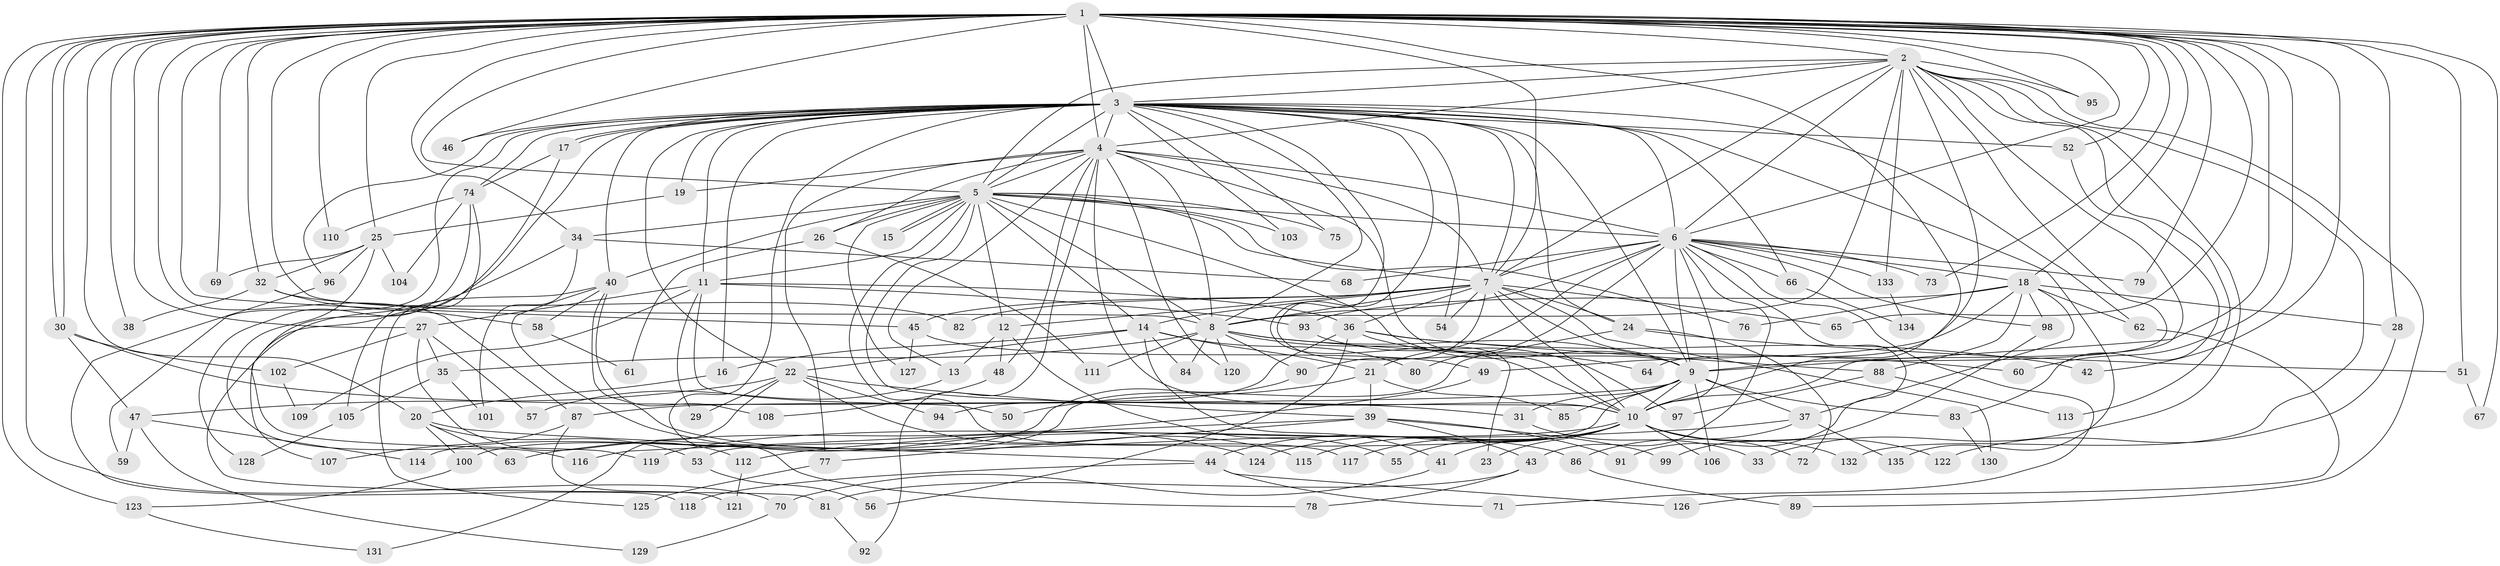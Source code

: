 // coarse degree distribution, {25: 0.014925373134328358, 20: 0.014925373134328358, 13: 0.014925373134328358, 4: 0.05970149253731343, 5: 0.014925373134328358, 1: 0.07462686567164178, 2: 0.5373134328358209, 12: 0.014925373134328358, 3: 0.16417910447761194, 28: 0.014925373134328358, 7: 0.014925373134328358, 8: 0.014925373134328358, 9: 0.014925373134328358, 15: 0.014925373134328358, 10: 0.014925373134328358}
// Generated by graph-tools (version 1.1) at 2025/47/03/04/25 21:47:37]
// undirected, 135 vertices, 295 edges
graph export_dot {
graph [start="1"]
  node [color=gray90,style=filled];
  1;
  2;
  3;
  4;
  5;
  6;
  7;
  8;
  9;
  10;
  11;
  12;
  13;
  14;
  15;
  16;
  17;
  18;
  19;
  20;
  21;
  22;
  23;
  24;
  25;
  26;
  27;
  28;
  29;
  30;
  31;
  32;
  33;
  34;
  35;
  36;
  37;
  38;
  39;
  40;
  41;
  42;
  43;
  44;
  45;
  46;
  47;
  48;
  49;
  50;
  51;
  52;
  53;
  54;
  55;
  56;
  57;
  58;
  59;
  60;
  61;
  62;
  63;
  64;
  65;
  66;
  67;
  68;
  69;
  70;
  71;
  72;
  73;
  74;
  75;
  76;
  77;
  78;
  79;
  80;
  81;
  82;
  83;
  84;
  85;
  86;
  87;
  88;
  89;
  90;
  91;
  92;
  93;
  94;
  95;
  96;
  97;
  98;
  99;
  100;
  101;
  102;
  103;
  104;
  105;
  106;
  107;
  108;
  109;
  110;
  111;
  112;
  113;
  114;
  115;
  116;
  117;
  118;
  119;
  120;
  121;
  122;
  123;
  124;
  125;
  126;
  127;
  128;
  129;
  130;
  131;
  132;
  133;
  134;
  135;
  1 -- 2;
  1 -- 3;
  1 -- 4;
  1 -- 5;
  1 -- 6;
  1 -- 7;
  1 -- 8;
  1 -- 9;
  1 -- 10;
  1 -- 18;
  1 -- 20;
  1 -- 25;
  1 -- 27;
  1 -- 28;
  1 -- 30;
  1 -- 30;
  1 -- 32;
  1 -- 34;
  1 -- 38;
  1 -- 42;
  1 -- 45;
  1 -- 46;
  1 -- 51;
  1 -- 52;
  1 -- 60;
  1 -- 65;
  1 -- 67;
  1 -- 69;
  1 -- 70;
  1 -- 73;
  1 -- 79;
  1 -- 87;
  1 -- 95;
  1 -- 110;
  1 -- 123;
  2 -- 3;
  2 -- 4;
  2 -- 5;
  2 -- 6;
  2 -- 7;
  2 -- 8;
  2 -- 9;
  2 -- 10;
  2 -- 33;
  2 -- 64;
  2 -- 89;
  2 -- 95;
  2 -- 113;
  2 -- 132;
  2 -- 133;
  3 -- 4;
  3 -- 5;
  3 -- 6;
  3 -- 7;
  3 -- 8;
  3 -- 9;
  3 -- 10;
  3 -- 11;
  3 -- 16;
  3 -- 17;
  3 -- 17;
  3 -- 19;
  3 -- 22;
  3 -- 23;
  3 -- 24;
  3 -- 40;
  3 -- 46;
  3 -- 52;
  3 -- 54;
  3 -- 59;
  3 -- 62;
  3 -- 66;
  3 -- 74;
  3 -- 75;
  3 -- 78;
  3 -- 96;
  3 -- 103;
  3 -- 107;
  3 -- 135;
  4 -- 5;
  4 -- 6;
  4 -- 7;
  4 -- 8;
  4 -- 9;
  4 -- 10;
  4 -- 13;
  4 -- 19;
  4 -- 26;
  4 -- 48;
  4 -- 77;
  4 -- 92;
  4 -- 120;
  5 -- 6;
  5 -- 7;
  5 -- 8;
  5 -- 9;
  5 -- 10;
  5 -- 11;
  5 -- 12;
  5 -- 14;
  5 -- 15;
  5 -- 15;
  5 -- 26;
  5 -- 34;
  5 -- 40;
  5 -- 75;
  5 -- 76;
  5 -- 103;
  5 -- 117;
  5 -- 127;
  6 -- 7;
  6 -- 8;
  6 -- 9;
  6 -- 10;
  6 -- 18;
  6 -- 21;
  6 -- 43;
  6 -- 66;
  6 -- 68;
  6 -- 71;
  6 -- 73;
  6 -- 79;
  6 -- 80;
  6 -- 91;
  6 -- 98;
  6 -- 133;
  7 -- 8;
  7 -- 9;
  7 -- 10;
  7 -- 12;
  7 -- 14;
  7 -- 24;
  7 -- 36;
  7 -- 45;
  7 -- 54;
  7 -- 65;
  7 -- 82;
  7 -- 90;
  7 -- 130;
  8 -- 9;
  8 -- 10;
  8 -- 35;
  8 -- 60;
  8 -- 84;
  8 -- 90;
  8 -- 111;
  8 -- 120;
  9 -- 10;
  9 -- 31;
  9 -- 37;
  9 -- 53;
  9 -- 83;
  9 -- 85;
  9 -- 87;
  9 -- 106;
  10 -- 23;
  10 -- 41;
  10 -- 44;
  10 -- 55;
  10 -- 72;
  10 -- 106;
  10 -- 115;
  10 -- 117;
  10 -- 119;
  10 -- 122;
  10 -- 124;
  10 -- 132;
  11 -- 27;
  11 -- 29;
  11 -- 36;
  11 -- 50;
  11 -- 93;
  11 -- 109;
  12 -- 13;
  12 -- 48;
  12 -- 55;
  13 -- 57;
  14 -- 16;
  14 -- 21;
  14 -- 22;
  14 -- 41;
  14 -- 80;
  14 -- 84;
  16 -- 20;
  17 -- 74;
  17 -- 119;
  18 -- 28;
  18 -- 37;
  18 -- 49;
  18 -- 62;
  18 -- 76;
  18 -- 88;
  18 -- 93;
  18 -- 98;
  19 -- 25;
  20 -- 44;
  20 -- 53;
  20 -- 63;
  20 -- 100;
  21 -- 39;
  21 -- 50;
  21 -- 85;
  22 -- 29;
  22 -- 39;
  22 -- 47;
  22 -- 94;
  22 -- 115;
  22 -- 131;
  24 -- 51;
  24 -- 72;
  24 -- 100;
  25 -- 32;
  25 -- 69;
  25 -- 96;
  25 -- 104;
  25 -- 116;
  26 -- 61;
  26 -- 111;
  27 -- 35;
  27 -- 57;
  27 -- 102;
  27 -- 112;
  28 -- 122;
  30 -- 31;
  30 -- 47;
  30 -- 102;
  31 -- 33;
  32 -- 38;
  32 -- 58;
  32 -- 82;
  34 -- 68;
  34 -- 81;
  34 -- 101;
  35 -- 101;
  35 -- 105;
  36 -- 42;
  36 -- 56;
  36 -- 64;
  36 -- 88;
  36 -- 94;
  37 -- 86;
  37 -- 112;
  37 -- 135;
  39 -- 43;
  39 -- 77;
  39 -- 91;
  39 -- 99;
  39 -- 116;
  40 -- 58;
  40 -- 86;
  40 -- 108;
  40 -- 124;
  40 -- 125;
  41 -- 70;
  43 -- 78;
  43 -- 81;
  44 -- 71;
  44 -- 118;
  44 -- 126;
  45 -- 49;
  45 -- 127;
  47 -- 59;
  47 -- 114;
  47 -- 129;
  48 -- 108;
  49 -- 63;
  51 -- 67;
  52 -- 83;
  53 -- 56;
  58 -- 61;
  62 -- 126;
  66 -- 134;
  70 -- 129;
  74 -- 104;
  74 -- 105;
  74 -- 110;
  74 -- 128;
  77 -- 125;
  81 -- 92;
  83 -- 130;
  86 -- 89;
  87 -- 107;
  87 -- 121;
  88 -- 97;
  88 -- 113;
  90 -- 114;
  93 -- 97;
  96 -- 118;
  98 -- 99;
  100 -- 123;
  102 -- 109;
  105 -- 128;
  112 -- 121;
  123 -- 131;
  133 -- 134;
}
